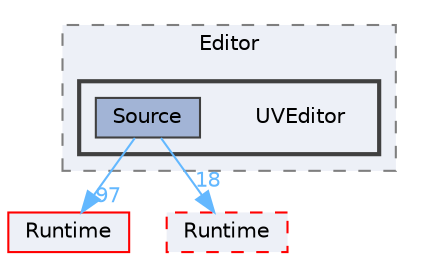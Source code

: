 digraph "UVEditor"
{
 // INTERACTIVE_SVG=YES
 // LATEX_PDF_SIZE
  bgcolor="transparent";
  edge [fontname=Helvetica,fontsize=10,labelfontname=Helvetica,labelfontsize=10];
  node [fontname=Helvetica,fontsize=10,shape=box,height=0.2,width=0.4];
  compound=true
  subgraph clusterdir_8cc3e0f91243203b220431cfce256c22 {
    graph [ bgcolor="#edf0f7", pencolor="grey50", label="Editor", fontname=Helvetica,fontsize=10 style="filled,dashed", URL="dir_8cc3e0f91243203b220431cfce256c22.html",tooltip=""]
  subgraph clusterdir_f91833e8d0b897e4f34cbb2353112c9d {
    graph [ bgcolor="#edf0f7", pencolor="grey25", label="", fontname=Helvetica,fontsize=10 style="filled,bold", URL="dir_f91833e8d0b897e4f34cbb2353112c9d.html",tooltip=""]
    dir_f91833e8d0b897e4f34cbb2353112c9d [shape=plaintext, label="UVEditor"];
  dir_b552c782d7b9bb869a0afe82129da805 [label="Source", fillcolor="#a2b4d6", color="grey25", style="filled", URL="dir_b552c782d7b9bb869a0afe82129da805.html",tooltip=""];
  }
  }
  dir_7536b172fbd480bfd146a1b1acd6856b [label="Runtime", fillcolor="#edf0f7", color="red", style="filled", URL="dir_7536b172fbd480bfd146a1b1acd6856b.html",tooltip=""];
  dir_a60e1ce30f7313164a0e11a69cddad56 [label="Runtime", fillcolor="#edf0f7", color="red", style="filled,dashed", URL="dir_a60e1ce30f7313164a0e11a69cddad56.html",tooltip=""];
  dir_b552c782d7b9bb869a0afe82129da805->dir_7536b172fbd480bfd146a1b1acd6856b [headlabel="97", labeldistance=1.5 headhref="dir_001059_000984.html" href="dir_001059_000984.html" color="steelblue1" fontcolor="steelblue1"];
  dir_b552c782d7b9bb869a0afe82129da805->dir_a60e1ce30f7313164a0e11a69cddad56 [headlabel="18", labeldistance=1.5 headhref="dir_001059_000983.html" href="dir_001059_000983.html" color="steelblue1" fontcolor="steelblue1"];
}
